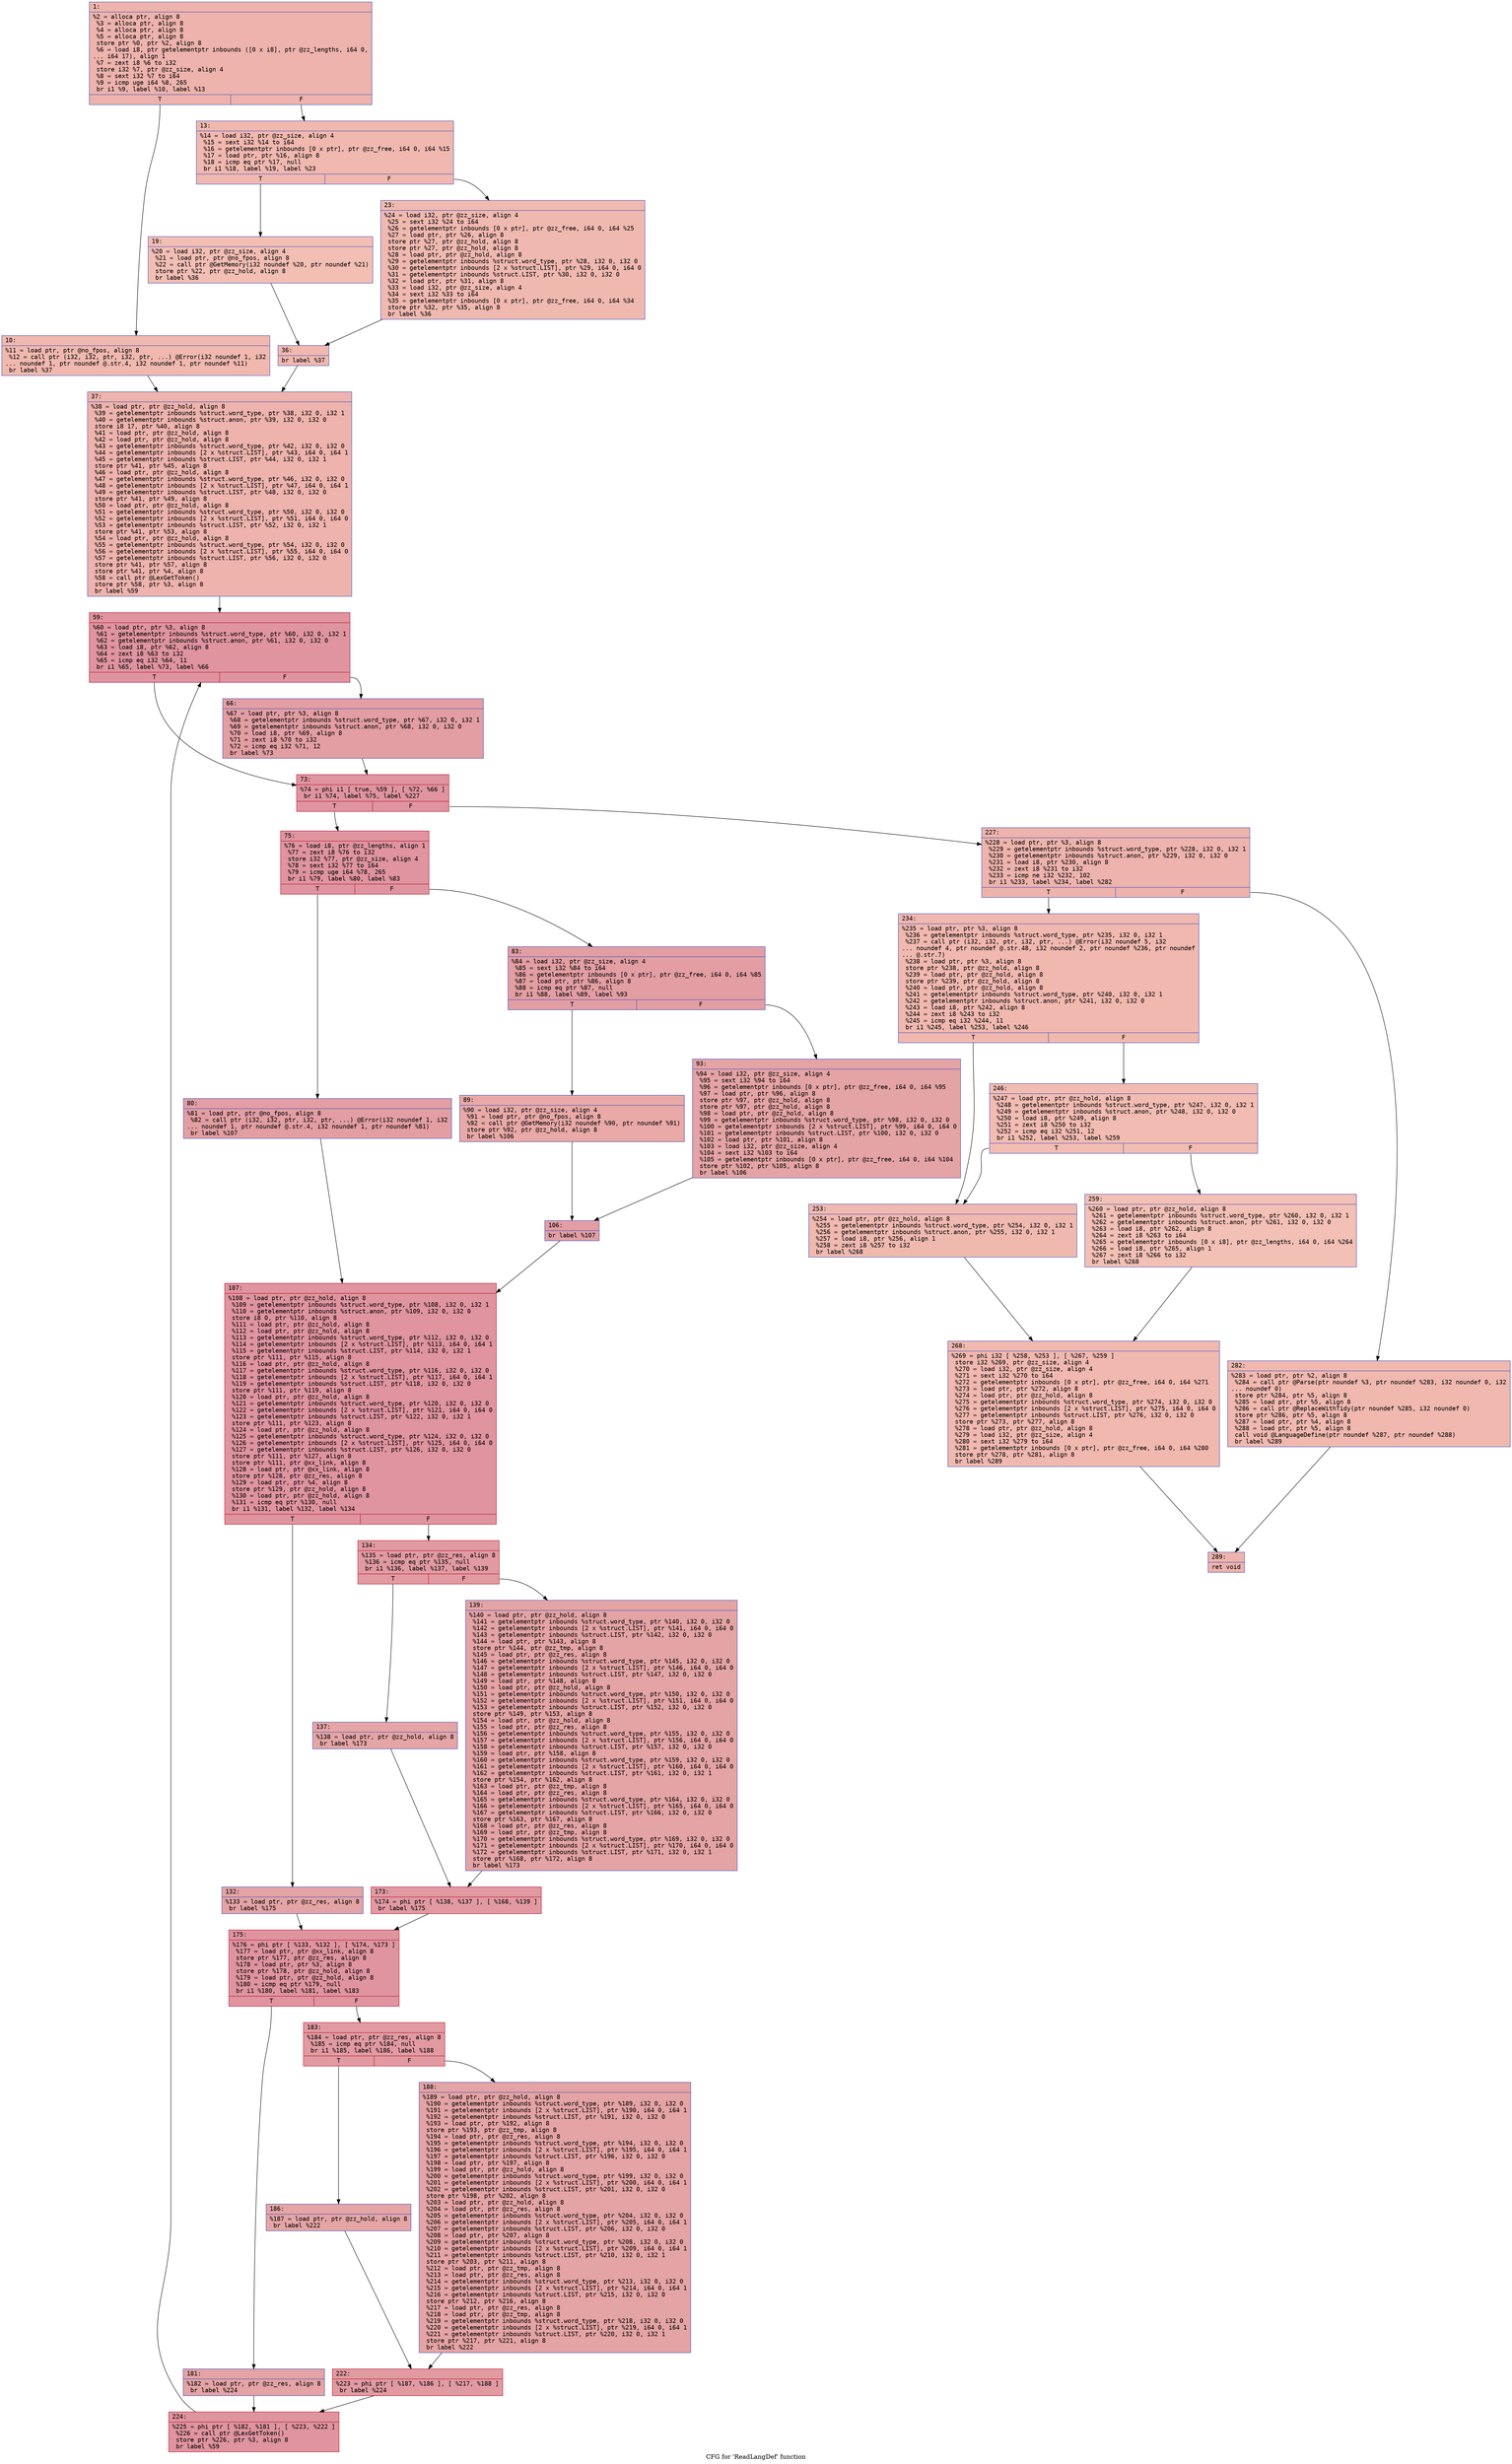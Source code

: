 digraph "CFG for 'ReadLangDef' function" {
	label="CFG for 'ReadLangDef' function";

	Node0x600002cd4aa0 [shape=record,color="#3d50c3ff", style=filled, fillcolor="#d6524470" fontname="Courier",label="{1:\l|  %2 = alloca ptr, align 8\l  %3 = alloca ptr, align 8\l  %4 = alloca ptr, align 8\l  %5 = alloca ptr, align 8\l  store ptr %0, ptr %2, align 8\l  %6 = load i8, ptr getelementptr inbounds ([0 x i8], ptr @zz_lengths, i64 0,\l... i64 17), align 1\l  %7 = zext i8 %6 to i32\l  store i32 %7, ptr @zz_size, align 4\l  %8 = sext i32 %7 to i64\l  %9 = icmp uge i64 %8, 265\l  br i1 %9, label %10, label %13\l|{<s0>T|<s1>F}}"];
	Node0x600002cd4aa0:s0 -> Node0x600002cd4af0[tooltip="1 -> 10\nProbability 50.00%" ];
	Node0x600002cd4aa0:s1 -> Node0x600002cd4b40[tooltip="1 -> 13\nProbability 50.00%" ];
	Node0x600002cd4af0 [shape=record,color="#3d50c3ff", style=filled, fillcolor="#dc5d4a70" fontname="Courier",label="{10:\l|  %11 = load ptr, ptr @no_fpos, align 8\l  %12 = call ptr (i32, i32, ptr, i32, ptr, ...) @Error(i32 noundef 1, i32\l... noundef 1, ptr noundef @.str.4, i32 noundef 1, ptr noundef %11)\l  br label %37\l}"];
	Node0x600002cd4af0 -> Node0x600002cd4c80[tooltip="10 -> 37\nProbability 100.00%" ];
	Node0x600002cd4b40 [shape=record,color="#3d50c3ff", style=filled, fillcolor="#dc5d4a70" fontname="Courier",label="{13:\l|  %14 = load i32, ptr @zz_size, align 4\l  %15 = sext i32 %14 to i64\l  %16 = getelementptr inbounds [0 x ptr], ptr @zz_free, i64 0, i64 %15\l  %17 = load ptr, ptr %16, align 8\l  %18 = icmp eq ptr %17, null\l  br i1 %18, label %19, label %23\l|{<s0>T|<s1>F}}"];
	Node0x600002cd4b40:s0 -> Node0x600002cd4b90[tooltip="13 -> 19\nProbability 37.50%" ];
	Node0x600002cd4b40:s1 -> Node0x600002cd4be0[tooltip="13 -> 23\nProbability 62.50%" ];
	Node0x600002cd4b90 [shape=record,color="#3d50c3ff", style=filled, fillcolor="#e36c5570" fontname="Courier",label="{19:\l|  %20 = load i32, ptr @zz_size, align 4\l  %21 = load ptr, ptr @no_fpos, align 8\l  %22 = call ptr @GetMemory(i32 noundef %20, ptr noundef %21)\l  store ptr %22, ptr @zz_hold, align 8\l  br label %36\l}"];
	Node0x600002cd4b90 -> Node0x600002cd4c30[tooltip="19 -> 36\nProbability 100.00%" ];
	Node0x600002cd4be0 [shape=record,color="#3d50c3ff", style=filled, fillcolor="#de614d70" fontname="Courier",label="{23:\l|  %24 = load i32, ptr @zz_size, align 4\l  %25 = sext i32 %24 to i64\l  %26 = getelementptr inbounds [0 x ptr], ptr @zz_free, i64 0, i64 %25\l  %27 = load ptr, ptr %26, align 8\l  store ptr %27, ptr @zz_hold, align 8\l  store ptr %27, ptr @zz_hold, align 8\l  %28 = load ptr, ptr @zz_hold, align 8\l  %29 = getelementptr inbounds %struct.word_type, ptr %28, i32 0, i32 0\l  %30 = getelementptr inbounds [2 x %struct.LIST], ptr %29, i64 0, i64 0\l  %31 = getelementptr inbounds %struct.LIST, ptr %30, i32 0, i32 0\l  %32 = load ptr, ptr %31, align 8\l  %33 = load i32, ptr @zz_size, align 4\l  %34 = sext i32 %33 to i64\l  %35 = getelementptr inbounds [0 x ptr], ptr @zz_free, i64 0, i64 %34\l  store ptr %32, ptr %35, align 8\l  br label %36\l}"];
	Node0x600002cd4be0 -> Node0x600002cd4c30[tooltip="23 -> 36\nProbability 100.00%" ];
	Node0x600002cd4c30 [shape=record,color="#3d50c3ff", style=filled, fillcolor="#dc5d4a70" fontname="Courier",label="{36:\l|  br label %37\l}"];
	Node0x600002cd4c30 -> Node0x600002cd4c80[tooltip="36 -> 37\nProbability 100.00%" ];
	Node0x600002cd4c80 [shape=record,color="#3d50c3ff", style=filled, fillcolor="#d6524470" fontname="Courier",label="{37:\l|  %38 = load ptr, ptr @zz_hold, align 8\l  %39 = getelementptr inbounds %struct.word_type, ptr %38, i32 0, i32 1\l  %40 = getelementptr inbounds %struct.anon, ptr %39, i32 0, i32 0\l  store i8 17, ptr %40, align 8\l  %41 = load ptr, ptr @zz_hold, align 8\l  %42 = load ptr, ptr @zz_hold, align 8\l  %43 = getelementptr inbounds %struct.word_type, ptr %42, i32 0, i32 0\l  %44 = getelementptr inbounds [2 x %struct.LIST], ptr %43, i64 0, i64 1\l  %45 = getelementptr inbounds %struct.LIST, ptr %44, i32 0, i32 1\l  store ptr %41, ptr %45, align 8\l  %46 = load ptr, ptr @zz_hold, align 8\l  %47 = getelementptr inbounds %struct.word_type, ptr %46, i32 0, i32 0\l  %48 = getelementptr inbounds [2 x %struct.LIST], ptr %47, i64 0, i64 1\l  %49 = getelementptr inbounds %struct.LIST, ptr %48, i32 0, i32 0\l  store ptr %41, ptr %49, align 8\l  %50 = load ptr, ptr @zz_hold, align 8\l  %51 = getelementptr inbounds %struct.word_type, ptr %50, i32 0, i32 0\l  %52 = getelementptr inbounds [2 x %struct.LIST], ptr %51, i64 0, i64 0\l  %53 = getelementptr inbounds %struct.LIST, ptr %52, i32 0, i32 1\l  store ptr %41, ptr %53, align 8\l  %54 = load ptr, ptr @zz_hold, align 8\l  %55 = getelementptr inbounds %struct.word_type, ptr %54, i32 0, i32 0\l  %56 = getelementptr inbounds [2 x %struct.LIST], ptr %55, i64 0, i64 0\l  %57 = getelementptr inbounds %struct.LIST, ptr %56, i32 0, i32 0\l  store ptr %41, ptr %57, align 8\l  store ptr %41, ptr %4, align 8\l  %58 = call ptr @LexGetToken()\l  store ptr %58, ptr %3, align 8\l  br label %59\l}"];
	Node0x600002cd4c80 -> Node0x600002cd4cd0[tooltip="37 -> 59\nProbability 100.00%" ];
	Node0x600002cd4cd0 [shape=record,color="#b70d28ff", style=filled, fillcolor="#b70d2870" fontname="Courier",label="{59:\l|  %60 = load ptr, ptr %3, align 8\l  %61 = getelementptr inbounds %struct.word_type, ptr %60, i32 0, i32 1\l  %62 = getelementptr inbounds %struct.anon, ptr %61, i32 0, i32 0\l  %63 = load i8, ptr %62, align 8\l  %64 = zext i8 %63 to i32\l  %65 = icmp eq i32 %64, 11\l  br i1 %65, label %73, label %66\l|{<s0>T|<s1>F}}"];
	Node0x600002cd4cd0:s0 -> Node0x600002cd4d70[tooltip="59 -> 73\nProbability 50.00%" ];
	Node0x600002cd4cd0:s1 -> Node0x600002cd4d20[tooltip="59 -> 66\nProbability 50.00%" ];
	Node0x600002cd4d20 [shape=record,color="#3d50c3ff", style=filled, fillcolor="#be242e70" fontname="Courier",label="{66:\l|  %67 = load ptr, ptr %3, align 8\l  %68 = getelementptr inbounds %struct.word_type, ptr %67, i32 0, i32 1\l  %69 = getelementptr inbounds %struct.anon, ptr %68, i32 0, i32 0\l  %70 = load i8, ptr %69, align 8\l  %71 = zext i8 %70 to i32\l  %72 = icmp eq i32 %71, 12\l  br label %73\l}"];
	Node0x600002cd4d20 -> Node0x600002cd4d70[tooltip="66 -> 73\nProbability 100.00%" ];
	Node0x600002cd4d70 [shape=record,color="#b70d28ff", style=filled, fillcolor="#b70d2870" fontname="Courier",label="{73:\l|  %74 = phi i1 [ true, %59 ], [ %72, %66 ]\l  br i1 %74, label %75, label %227\l|{<s0>T|<s1>F}}"];
	Node0x600002cd4d70:s0 -> Node0x600002cd4dc0[tooltip="73 -> 75\nProbability 96.88%" ];
	Node0x600002cd4d70:s1 -> Node0x600002cd53b0[tooltip="73 -> 227\nProbability 3.12%" ];
	Node0x600002cd4dc0 [shape=record,color="#b70d28ff", style=filled, fillcolor="#b70d2870" fontname="Courier",label="{75:\l|  %76 = load i8, ptr @zz_lengths, align 1\l  %77 = zext i8 %76 to i32\l  store i32 %77, ptr @zz_size, align 4\l  %78 = sext i32 %77 to i64\l  %79 = icmp uge i64 %78, 265\l  br i1 %79, label %80, label %83\l|{<s0>T|<s1>F}}"];
	Node0x600002cd4dc0:s0 -> Node0x600002cd4e10[tooltip="75 -> 80\nProbability 50.00%" ];
	Node0x600002cd4dc0:s1 -> Node0x600002cd4e60[tooltip="75 -> 83\nProbability 50.00%" ];
	Node0x600002cd4e10 [shape=record,color="#3d50c3ff", style=filled, fillcolor="#be242e70" fontname="Courier",label="{80:\l|  %81 = load ptr, ptr @no_fpos, align 8\l  %82 = call ptr (i32, i32, ptr, i32, ptr, ...) @Error(i32 noundef 1, i32\l... noundef 1, ptr noundef @.str.4, i32 noundef 1, ptr noundef %81)\l  br label %107\l}"];
	Node0x600002cd4e10 -> Node0x600002cd4fa0[tooltip="80 -> 107\nProbability 100.00%" ];
	Node0x600002cd4e60 [shape=record,color="#3d50c3ff", style=filled, fillcolor="#be242e70" fontname="Courier",label="{83:\l|  %84 = load i32, ptr @zz_size, align 4\l  %85 = sext i32 %84 to i64\l  %86 = getelementptr inbounds [0 x ptr], ptr @zz_free, i64 0, i64 %85\l  %87 = load ptr, ptr %86, align 8\l  %88 = icmp eq ptr %87, null\l  br i1 %88, label %89, label %93\l|{<s0>T|<s1>F}}"];
	Node0x600002cd4e60:s0 -> Node0x600002cd4eb0[tooltip="83 -> 89\nProbability 37.50%" ];
	Node0x600002cd4e60:s1 -> Node0x600002cd4f00[tooltip="83 -> 93\nProbability 62.50%" ];
	Node0x600002cd4eb0 [shape=record,color="#3d50c3ff", style=filled, fillcolor="#ca3b3770" fontname="Courier",label="{89:\l|  %90 = load i32, ptr @zz_size, align 4\l  %91 = load ptr, ptr @no_fpos, align 8\l  %92 = call ptr @GetMemory(i32 noundef %90, ptr noundef %91)\l  store ptr %92, ptr @zz_hold, align 8\l  br label %106\l}"];
	Node0x600002cd4eb0 -> Node0x600002cd4f50[tooltip="89 -> 106\nProbability 100.00%" ];
	Node0x600002cd4f00 [shape=record,color="#3d50c3ff", style=filled, fillcolor="#c32e3170" fontname="Courier",label="{93:\l|  %94 = load i32, ptr @zz_size, align 4\l  %95 = sext i32 %94 to i64\l  %96 = getelementptr inbounds [0 x ptr], ptr @zz_free, i64 0, i64 %95\l  %97 = load ptr, ptr %96, align 8\l  store ptr %97, ptr @zz_hold, align 8\l  store ptr %97, ptr @zz_hold, align 8\l  %98 = load ptr, ptr @zz_hold, align 8\l  %99 = getelementptr inbounds %struct.word_type, ptr %98, i32 0, i32 0\l  %100 = getelementptr inbounds [2 x %struct.LIST], ptr %99, i64 0, i64 0\l  %101 = getelementptr inbounds %struct.LIST, ptr %100, i32 0, i32 0\l  %102 = load ptr, ptr %101, align 8\l  %103 = load i32, ptr @zz_size, align 4\l  %104 = sext i32 %103 to i64\l  %105 = getelementptr inbounds [0 x ptr], ptr @zz_free, i64 0, i64 %104\l  store ptr %102, ptr %105, align 8\l  br label %106\l}"];
	Node0x600002cd4f00 -> Node0x600002cd4f50[tooltip="93 -> 106\nProbability 100.00%" ];
	Node0x600002cd4f50 [shape=record,color="#3d50c3ff", style=filled, fillcolor="#be242e70" fontname="Courier",label="{106:\l|  br label %107\l}"];
	Node0x600002cd4f50 -> Node0x600002cd4fa0[tooltip="106 -> 107\nProbability 100.00%" ];
	Node0x600002cd4fa0 [shape=record,color="#b70d28ff", style=filled, fillcolor="#b70d2870" fontname="Courier",label="{107:\l|  %108 = load ptr, ptr @zz_hold, align 8\l  %109 = getelementptr inbounds %struct.word_type, ptr %108, i32 0, i32 1\l  %110 = getelementptr inbounds %struct.anon, ptr %109, i32 0, i32 0\l  store i8 0, ptr %110, align 8\l  %111 = load ptr, ptr @zz_hold, align 8\l  %112 = load ptr, ptr @zz_hold, align 8\l  %113 = getelementptr inbounds %struct.word_type, ptr %112, i32 0, i32 0\l  %114 = getelementptr inbounds [2 x %struct.LIST], ptr %113, i64 0, i64 1\l  %115 = getelementptr inbounds %struct.LIST, ptr %114, i32 0, i32 1\l  store ptr %111, ptr %115, align 8\l  %116 = load ptr, ptr @zz_hold, align 8\l  %117 = getelementptr inbounds %struct.word_type, ptr %116, i32 0, i32 0\l  %118 = getelementptr inbounds [2 x %struct.LIST], ptr %117, i64 0, i64 1\l  %119 = getelementptr inbounds %struct.LIST, ptr %118, i32 0, i32 0\l  store ptr %111, ptr %119, align 8\l  %120 = load ptr, ptr @zz_hold, align 8\l  %121 = getelementptr inbounds %struct.word_type, ptr %120, i32 0, i32 0\l  %122 = getelementptr inbounds [2 x %struct.LIST], ptr %121, i64 0, i64 0\l  %123 = getelementptr inbounds %struct.LIST, ptr %122, i32 0, i32 1\l  store ptr %111, ptr %123, align 8\l  %124 = load ptr, ptr @zz_hold, align 8\l  %125 = getelementptr inbounds %struct.word_type, ptr %124, i32 0, i32 0\l  %126 = getelementptr inbounds [2 x %struct.LIST], ptr %125, i64 0, i64 0\l  %127 = getelementptr inbounds %struct.LIST, ptr %126, i32 0, i32 0\l  store ptr %111, ptr %127, align 8\l  store ptr %111, ptr @xx_link, align 8\l  %128 = load ptr, ptr @xx_link, align 8\l  store ptr %128, ptr @zz_res, align 8\l  %129 = load ptr, ptr %4, align 8\l  store ptr %129, ptr @zz_hold, align 8\l  %130 = load ptr, ptr @zz_hold, align 8\l  %131 = icmp eq ptr %130, null\l  br i1 %131, label %132, label %134\l|{<s0>T|<s1>F}}"];
	Node0x600002cd4fa0:s0 -> Node0x600002cd4ff0[tooltip="107 -> 132\nProbability 37.50%" ];
	Node0x600002cd4fa0:s1 -> Node0x600002cd5040[tooltip="107 -> 134\nProbability 62.50%" ];
	Node0x600002cd4ff0 [shape=record,color="#3d50c3ff", style=filled, fillcolor="#c32e3170" fontname="Courier",label="{132:\l|  %133 = load ptr, ptr @zz_res, align 8\l  br label %175\l}"];
	Node0x600002cd4ff0 -> Node0x600002cd5180[tooltip="132 -> 175\nProbability 100.00%" ];
	Node0x600002cd5040 [shape=record,color="#b70d28ff", style=filled, fillcolor="#bb1b2c70" fontname="Courier",label="{134:\l|  %135 = load ptr, ptr @zz_res, align 8\l  %136 = icmp eq ptr %135, null\l  br i1 %136, label %137, label %139\l|{<s0>T|<s1>F}}"];
	Node0x600002cd5040:s0 -> Node0x600002cd5090[tooltip="134 -> 137\nProbability 37.50%" ];
	Node0x600002cd5040:s1 -> Node0x600002cd50e0[tooltip="134 -> 139\nProbability 62.50%" ];
	Node0x600002cd5090 [shape=record,color="#3d50c3ff", style=filled, fillcolor="#c5333470" fontname="Courier",label="{137:\l|  %138 = load ptr, ptr @zz_hold, align 8\l  br label %173\l}"];
	Node0x600002cd5090 -> Node0x600002cd5130[tooltip="137 -> 173\nProbability 100.00%" ];
	Node0x600002cd50e0 [shape=record,color="#3d50c3ff", style=filled, fillcolor="#c32e3170" fontname="Courier",label="{139:\l|  %140 = load ptr, ptr @zz_hold, align 8\l  %141 = getelementptr inbounds %struct.word_type, ptr %140, i32 0, i32 0\l  %142 = getelementptr inbounds [2 x %struct.LIST], ptr %141, i64 0, i64 0\l  %143 = getelementptr inbounds %struct.LIST, ptr %142, i32 0, i32 0\l  %144 = load ptr, ptr %143, align 8\l  store ptr %144, ptr @zz_tmp, align 8\l  %145 = load ptr, ptr @zz_res, align 8\l  %146 = getelementptr inbounds %struct.word_type, ptr %145, i32 0, i32 0\l  %147 = getelementptr inbounds [2 x %struct.LIST], ptr %146, i64 0, i64 0\l  %148 = getelementptr inbounds %struct.LIST, ptr %147, i32 0, i32 0\l  %149 = load ptr, ptr %148, align 8\l  %150 = load ptr, ptr @zz_hold, align 8\l  %151 = getelementptr inbounds %struct.word_type, ptr %150, i32 0, i32 0\l  %152 = getelementptr inbounds [2 x %struct.LIST], ptr %151, i64 0, i64 0\l  %153 = getelementptr inbounds %struct.LIST, ptr %152, i32 0, i32 0\l  store ptr %149, ptr %153, align 8\l  %154 = load ptr, ptr @zz_hold, align 8\l  %155 = load ptr, ptr @zz_res, align 8\l  %156 = getelementptr inbounds %struct.word_type, ptr %155, i32 0, i32 0\l  %157 = getelementptr inbounds [2 x %struct.LIST], ptr %156, i64 0, i64 0\l  %158 = getelementptr inbounds %struct.LIST, ptr %157, i32 0, i32 0\l  %159 = load ptr, ptr %158, align 8\l  %160 = getelementptr inbounds %struct.word_type, ptr %159, i32 0, i32 0\l  %161 = getelementptr inbounds [2 x %struct.LIST], ptr %160, i64 0, i64 0\l  %162 = getelementptr inbounds %struct.LIST, ptr %161, i32 0, i32 1\l  store ptr %154, ptr %162, align 8\l  %163 = load ptr, ptr @zz_tmp, align 8\l  %164 = load ptr, ptr @zz_res, align 8\l  %165 = getelementptr inbounds %struct.word_type, ptr %164, i32 0, i32 0\l  %166 = getelementptr inbounds [2 x %struct.LIST], ptr %165, i64 0, i64 0\l  %167 = getelementptr inbounds %struct.LIST, ptr %166, i32 0, i32 0\l  store ptr %163, ptr %167, align 8\l  %168 = load ptr, ptr @zz_res, align 8\l  %169 = load ptr, ptr @zz_tmp, align 8\l  %170 = getelementptr inbounds %struct.word_type, ptr %169, i32 0, i32 0\l  %171 = getelementptr inbounds [2 x %struct.LIST], ptr %170, i64 0, i64 0\l  %172 = getelementptr inbounds %struct.LIST, ptr %171, i32 0, i32 1\l  store ptr %168, ptr %172, align 8\l  br label %173\l}"];
	Node0x600002cd50e0 -> Node0x600002cd5130[tooltip="139 -> 173\nProbability 100.00%" ];
	Node0x600002cd5130 [shape=record,color="#b70d28ff", style=filled, fillcolor="#bb1b2c70" fontname="Courier",label="{173:\l|  %174 = phi ptr [ %138, %137 ], [ %168, %139 ]\l  br label %175\l}"];
	Node0x600002cd5130 -> Node0x600002cd5180[tooltip="173 -> 175\nProbability 100.00%" ];
	Node0x600002cd5180 [shape=record,color="#b70d28ff", style=filled, fillcolor="#b70d2870" fontname="Courier",label="{175:\l|  %176 = phi ptr [ %133, %132 ], [ %174, %173 ]\l  %177 = load ptr, ptr @xx_link, align 8\l  store ptr %177, ptr @zz_res, align 8\l  %178 = load ptr, ptr %3, align 8\l  store ptr %178, ptr @zz_hold, align 8\l  %179 = load ptr, ptr @zz_hold, align 8\l  %180 = icmp eq ptr %179, null\l  br i1 %180, label %181, label %183\l|{<s0>T|<s1>F}}"];
	Node0x600002cd5180:s0 -> Node0x600002cd51d0[tooltip="175 -> 181\nProbability 37.50%" ];
	Node0x600002cd5180:s1 -> Node0x600002cd5220[tooltip="175 -> 183\nProbability 62.50%" ];
	Node0x600002cd51d0 [shape=record,color="#3d50c3ff", style=filled, fillcolor="#c32e3170" fontname="Courier",label="{181:\l|  %182 = load ptr, ptr @zz_res, align 8\l  br label %224\l}"];
	Node0x600002cd51d0 -> Node0x600002cd5360[tooltip="181 -> 224\nProbability 100.00%" ];
	Node0x600002cd5220 [shape=record,color="#b70d28ff", style=filled, fillcolor="#bb1b2c70" fontname="Courier",label="{183:\l|  %184 = load ptr, ptr @zz_res, align 8\l  %185 = icmp eq ptr %184, null\l  br i1 %185, label %186, label %188\l|{<s0>T|<s1>F}}"];
	Node0x600002cd5220:s0 -> Node0x600002cd5270[tooltip="183 -> 186\nProbability 37.50%" ];
	Node0x600002cd5220:s1 -> Node0x600002cd52c0[tooltip="183 -> 188\nProbability 62.50%" ];
	Node0x600002cd5270 [shape=record,color="#3d50c3ff", style=filled, fillcolor="#c5333470" fontname="Courier",label="{186:\l|  %187 = load ptr, ptr @zz_hold, align 8\l  br label %222\l}"];
	Node0x600002cd5270 -> Node0x600002cd5310[tooltip="186 -> 222\nProbability 100.00%" ];
	Node0x600002cd52c0 [shape=record,color="#3d50c3ff", style=filled, fillcolor="#c32e3170" fontname="Courier",label="{188:\l|  %189 = load ptr, ptr @zz_hold, align 8\l  %190 = getelementptr inbounds %struct.word_type, ptr %189, i32 0, i32 0\l  %191 = getelementptr inbounds [2 x %struct.LIST], ptr %190, i64 0, i64 1\l  %192 = getelementptr inbounds %struct.LIST, ptr %191, i32 0, i32 0\l  %193 = load ptr, ptr %192, align 8\l  store ptr %193, ptr @zz_tmp, align 8\l  %194 = load ptr, ptr @zz_res, align 8\l  %195 = getelementptr inbounds %struct.word_type, ptr %194, i32 0, i32 0\l  %196 = getelementptr inbounds [2 x %struct.LIST], ptr %195, i64 0, i64 1\l  %197 = getelementptr inbounds %struct.LIST, ptr %196, i32 0, i32 0\l  %198 = load ptr, ptr %197, align 8\l  %199 = load ptr, ptr @zz_hold, align 8\l  %200 = getelementptr inbounds %struct.word_type, ptr %199, i32 0, i32 0\l  %201 = getelementptr inbounds [2 x %struct.LIST], ptr %200, i64 0, i64 1\l  %202 = getelementptr inbounds %struct.LIST, ptr %201, i32 0, i32 0\l  store ptr %198, ptr %202, align 8\l  %203 = load ptr, ptr @zz_hold, align 8\l  %204 = load ptr, ptr @zz_res, align 8\l  %205 = getelementptr inbounds %struct.word_type, ptr %204, i32 0, i32 0\l  %206 = getelementptr inbounds [2 x %struct.LIST], ptr %205, i64 0, i64 1\l  %207 = getelementptr inbounds %struct.LIST, ptr %206, i32 0, i32 0\l  %208 = load ptr, ptr %207, align 8\l  %209 = getelementptr inbounds %struct.word_type, ptr %208, i32 0, i32 0\l  %210 = getelementptr inbounds [2 x %struct.LIST], ptr %209, i64 0, i64 1\l  %211 = getelementptr inbounds %struct.LIST, ptr %210, i32 0, i32 1\l  store ptr %203, ptr %211, align 8\l  %212 = load ptr, ptr @zz_tmp, align 8\l  %213 = load ptr, ptr @zz_res, align 8\l  %214 = getelementptr inbounds %struct.word_type, ptr %213, i32 0, i32 0\l  %215 = getelementptr inbounds [2 x %struct.LIST], ptr %214, i64 0, i64 1\l  %216 = getelementptr inbounds %struct.LIST, ptr %215, i32 0, i32 0\l  store ptr %212, ptr %216, align 8\l  %217 = load ptr, ptr @zz_res, align 8\l  %218 = load ptr, ptr @zz_tmp, align 8\l  %219 = getelementptr inbounds %struct.word_type, ptr %218, i32 0, i32 0\l  %220 = getelementptr inbounds [2 x %struct.LIST], ptr %219, i64 0, i64 1\l  %221 = getelementptr inbounds %struct.LIST, ptr %220, i32 0, i32 1\l  store ptr %217, ptr %221, align 8\l  br label %222\l}"];
	Node0x600002cd52c0 -> Node0x600002cd5310[tooltip="188 -> 222\nProbability 100.00%" ];
	Node0x600002cd5310 [shape=record,color="#b70d28ff", style=filled, fillcolor="#bb1b2c70" fontname="Courier",label="{222:\l|  %223 = phi ptr [ %187, %186 ], [ %217, %188 ]\l  br label %224\l}"];
	Node0x600002cd5310 -> Node0x600002cd5360[tooltip="222 -> 224\nProbability 100.00%" ];
	Node0x600002cd5360 [shape=record,color="#b70d28ff", style=filled, fillcolor="#b70d2870" fontname="Courier",label="{224:\l|  %225 = phi ptr [ %182, %181 ], [ %223, %222 ]\l  %226 = call ptr @LexGetToken()\l  store ptr %226, ptr %3, align 8\l  br label %59\l}"];
	Node0x600002cd5360 -> Node0x600002cd4cd0[tooltip="224 -> 59\nProbability 100.00%" ];
	Node0x600002cd53b0 [shape=record,color="#3d50c3ff", style=filled, fillcolor="#d6524470" fontname="Courier",label="{227:\l|  %228 = load ptr, ptr %3, align 8\l  %229 = getelementptr inbounds %struct.word_type, ptr %228, i32 0, i32 1\l  %230 = getelementptr inbounds %struct.anon, ptr %229, i32 0, i32 0\l  %231 = load i8, ptr %230, align 8\l  %232 = zext i8 %231 to i32\l  %233 = icmp ne i32 %232, 102\l  br i1 %233, label %234, label %282\l|{<s0>T|<s1>F}}"];
	Node0x600002cd53b0:s0 -> Node0x600002cd5400[tooltip="227 -> 234\nProbability 50.00%" ];
	Node0x600002cd53b0:s1 -> Node0x600002cd5590[tooltip="227 -> 282\nProbability 50.00%" ];
	Node0x600002cd5400 [shape=record,color="#3d50c3ff", style=filled, fillcolor="#dc5d4a70" fontname="Courier",label="{234:\l|  %235 = load ptr, ptr %3, align 8\l  %236 = getelementptr inbounds %struct.word_type, ptr %235, i32 0, i32 1\l  %237 = call ptr (i32, i32, ptr, i32, ptr, ...) @Error(i32 noundef 5, i32\l... noundef 4, ptr noundef @.str.48, i32 noundef 2, ptr noundef %236, ptr noundef\l... @.str.7)\l  %238 = load ptr, ptr %3, align 8\l  store ptr %238, ptr @zz_hold, align 8\l  %239 = load ptr, ptr @zz_hold, align 8\l  store ptr %239, ptr @zz_hold, align 8\l  %240 = load ptr, ptr @zz_hold, align 8\l  %241 = getelementptr inbounds %struct.word_type, ptr %240, i32 0, i32 1\l  %242 = getelementptr inbounds %struct.anon, ptr %241, i32 0, i32 0\l  %243 = load i8, ptr %242, align 8\l  %244 = zext i8 %243 to i32\l  %245 = icmp eq i32 %244, 11\l  br i1 %245, label %253, label %246\l|{<s0>T|<s1>F}}"];
	Node0x600002cd5400:s0 -> Node0x600002cd54a0[tooltip="234 -> 253\nProbability 50.00%" ];
	Node0x600002cd5400:s1 -> Node0x600002cd5450[tooltip="234 -> 246\nProbability 50.00%" ];
	Node0x600002cd5450 [shape=record,color="#3d50c3ff", style=filled, fillcolor="#e1675170" fontname="Courier",label="{246:\l|  %247 = load ptr, ptr @zz_hold, align 8\l  %248 = getelementptr inbounds %struct.word_type, ptr %247, i32 0, i32 1\l  %249 = getelementptr inbounds %struct.anon, ptr %248, i32 0, i32 0\l  %250 = load i8, ptr %249, align 8\l  %251 = zext i8 %250 to i32\l  %252 = icmp eq i32 %251, 12\l  br i1 %252, label %253, label %259\l|{<s0>T|<s1>F}}"];
	Node0x600002cd5450:s0 -> Node0x600002cd54a0[tooltip="246 -> 253\nProbability 50.00%" ];
	Node0x600002cd5450:s1 -> Node0x600002cd54f0[tooltip="246 -> 259\nProbability 50.00%" ];
	Node0x600002cd54a0 [shape=record,color="#3d50c3ff", style=filled, fillcolor="#de614d70" fontname="Courier",label="{253:\l|  %254 = load ptr, ptr @zz_hold, align 8\l  %255 = getelementptr inbounds %struct.word_type, ptr %254, i32 0, i32 1\l  %256 = getelementptr inbounds %struct.anon, ptr %255, i32 0, i32 1\l  %257 = load i8, ptr %256, align 1\l  %258 = zext i8 %257 to i32\l  br label %268\l}"];
	Node0x600002cd54a0 -> Node0x600002cd5540[tooltip="253 -> 268\nProbability 100.00%" ];
	Node0x600002cd54f0 [shape=record,color="#3d50c3ff", style=filled, fillcolor="#e5705870" fontname="Courier",label="{259:\l|  %260 = load ptr, ptr @zz_hold, align 8\l  %261 = getelementptr inbounds %struct.word_type, ptr %260, i32 0, i32 1\l  %262 = getelementptr inbounds %struct.anon, ptr %261, i32 0, i32 0\l  %263 = load i8, ptr %262, align 8\l  %264 = zext i8 %263 to i64\l  %265 = getelementptr inbounds [0 x i8], ptr @zz_lengths, i64 0, i64 %264\l  %266 = load i8, ptr %265, align 1\l  %267 = zext i8 %266 to i32\l  br label %268\l}"];
	Node0x600002cd54f0 -> Node0x600002cd5540[tooltip="259 -> 268\nProbability 100.00%" ];
	Node0x600002cd5540 [shape=record,color="#3d50c3ff", style=filled, fillcolor="#dc5d4a70" fontname="Courier",label="{268:\l|  %269 = phi i32 [ %258, %253 ], [ %267, %259 ]\l  store i32 %269, ptr @zz_size, align 4\l  %270 = load i32, ptr @zz_size, align 4\l  %271 = sext i32 %270 to i64\l  %272 = getelementptr inbounds [0 x ptr], ptr @zz_free, i64 0, i64 %271\l  %273 = load ptr, ptr %272, align 8\l  %274 = load ptr, ptr @zz_hold, align 8\l  %275 = getelementptr inbounds %struct.word_type, ptr %274, i32 0, i32 0\l  %276 = getelementptr inbounds [2 x %struct.LIST], ptr %275, i64 0, i64 0\l  %277 = getelementptr inbounds %struct.LIST, ptr %276, i32 0, i32 0\l  store ptr %273, ptr %277, align 8\l  %278 = load ptr, ptr @zz_hold, align 8\l  %279 = load i32, ptr @zz_size, align 4\l  %280 = sext i32 %279 to i64\l  %281 = getelementptr inbounds [0 x ptr], ptr @zz_free, i64 0, i64 %280\l  store ptr %278, ptr %281, align 8\l  br label %289\l}"];
	Node0x600002cd5540 -> Node0x600002cd55e0[tooltip="268 -> 289\nProbability 100.00%" ];
	Node0x600002cd5590 [shape=record,color="#3d50c3ff", style=filled, fillcolor="#dc5d4a70" fontname="Courier",label="{282:\l|  %283 = load ptr, ptr %2, align 8\l  %284 = call ptr @Parse(ptr noundef %3, ptr noundef %283, i32 noundef 0, i32\l... noundef 0)\l  store ptr %284, ptr %5, align 8\l  %285 = load ptr, ptr %5, align 8\l  %286 = call ptr @ReplaceWithTidy(ptr noundef %285, i32 noundef 0)\l  store ptr %286, ptr %5, align 8\l  %287 = load ptr, ptr %4, align 8\l  %288 = load ptr, ptr %5, align 8\l  call void @LanguageDefine(ptr noundef %287, ptr noundef %288)\l  br label %289\l}"];
	Node0x600002cd5590 -> Node0x600002cd55e0[tooltip="282 -> 289\nProbability 100.00%" ];
	Node0x600002cd55e0 [shape=record,color="#3d50c3ff", style=filled, fillcolor="#d6524470" fontname="Courier",label="{289:\l|  ret void\l}"];
}
